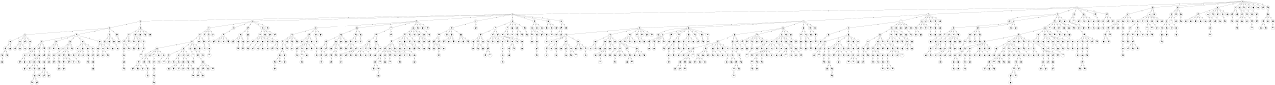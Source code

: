 graph G {
size="8.5,11;"
ratio = "expand;"
fixedsize="true;"
overlap="scale;"
node[shape=circle,width=.12,hight=.12,fontsize=12]
edge[fontsize=12]

0[label=" 0" color=black, pos="1.0412059,2.2701196!"];
1[label=" 1" color=black, pos="1.0930704,1.5130061!"];
2[label=" 2" color=black, pos="1.7532606,2.5180412!"];
3[label=" 3" color=black, pos="1.180018,2.3883439!"];
4[label=" 4" color=black, pos="2.2714296,0.8993273!"];
5[label=" 5" color=black, pos="2.3959143,0.13802854!"];
6[label=" 6" color=black, pos="1.0189289,1.736114!"];
7[label=" 7" color=black, pos="1.4088108,0.56912459!"];
8[label=" 8" color=black, pos="1.387997,1.5774774!"];
9[label=" 9" color=black, pos="0.27547265,0.036559773!"];
10[label=" 10" color=black, pos="0.19560973,1.7669764!"];
11[label=" 11" color=black, pos="1.5199276,0.37217579!"];
12[label=" 12" color=black, pos="2.6234542,0.95866219!"];
13[label=" 13" color=black, pos="2.9627182,1.6868884!"];
14[label=" 14" color=black, pos="1.2152664,0.66379088!"];
15[label=" 15" color=black, pos="0.32916427,0.074093986!"];
16[label=" 16" color=black, pos="0.072159666,0.19822868!"];
17[label=" 17" color=black, pos="0.74205492,0.3763656!"];
18[label=" 18" color=black, pos="1.7893894,0.31329239!"];
19[label=" 19" color=black, pos="1.2986623,0.10067417!"];
20[label=" 20" color=black, pos="0.95697127,2.9414851!"];
21[label=" 21" color=black, pos="1.1560271,0.90133663!"];
22[label=" 22" color=black, pos="1.0513759,0.99537082!"];
23[label=" 23" color=black, pos="0.79804297,1.0977014!"];
24[label=" 24" color=black, pos="1.7210362,0.21783496!"];
25[label=" 25" color=black, pos="2.5307185,2.4007558!"];
26[label=" 26" color=black, pos="0.73754256,1.6294249!"];
27[label=" 27" color=black, pos="1.3995163,1.9583214!"];
28[label=" 28" color=black, pos="2.7894355,2.2761771!"];
29[label=" 29" color=black, pos="2.5281799,2.3167561!"];
30[label=" 30" color=black, pos="2.7426412,2.9600959!"];
31[label=" 31" color=black, pos="2.3815917,2.4108869!"];
32[label=" 32" color=black, pos="0.35372733,1.565719!"];
33[label=" 33" color=black, pos="0.22292238,2.2045538!"];
34[label=" 34" color=black, pos="1.6805229,2.9966698!"];
35[label=" 35" color=black, pos="0.56407783,0.43652685!"];
36[label=" 36" color=black, pos="0.85479756,0.29897586!"];
37[label=" 37" color=black, pos="1.8902177,0.96253319!"];
38[label=" 38" color=black, pos="1.9278589,1.1735432!"];
39[label=" 39" color=black, pos="2.9804263,2.4120785!"];
40[label=" 40" color=black, pos="2.2131518,1.2185995!"];
41[label=" 41" color=black, pos="0.94427233,0.39653915!"];
42[label=" 42" color=black, pos="0.25713203,2.7048345!"];
43[label=" 43" color=black, pos="1.3482001,2.1747232!"];
44[label=" 44" color=black, pos="1.8540653,1.5859751!"];
45[label=" 45" color=black, pos="1.089431,2.3771419!"];
46[label=" 46" color=black, pos="0.47113731,1.3267405!"];
47[label=" 47" color=black, pos="1.1351151,0.7857173!"];
48[label=" 48" color=black, pos="0.71661658,0.78434112!"];
49[label=" 49" color=black, pos="1.4274701,2.2856842!"];
50[label=" 50" color=black, pos="0.57408919,2.505812!"];
51[label=" 51" color=black, pos="0.13188001,1.1252869!"];
52[label=" 52" color=black, pos="0.1542342,0.73022829!"];
53[label=" 53" color=black, pos="1.2597702,2.2609551!"];
54[label=" 54" color=black, pos="0.65805527,1.1824711!"];
55[label=" 55" color=black, pos="2.3265146,1.1414373!"];
56[label=" 56" color=black, pos="2.9725052,0.7040201!"];
57[label=" 57" color=black, pos="2.1066586,0.08457747!"];
58[label=" 58" color=black, pos="2.9802229,2.6030371!"];
59[label=" 59" color=black, pos="0.27092466,1.0980483!"];
60[label=" 60" color=black, pos="2.4395859,0.66882406!"];
61[label=" 61" color=black, pos="1.9356468,0.43026354!"];
62[label=" 62" color=black, pos="2.5174747,1.3868724!"];
63[label=" 63" color=black, pos="0.58092307,2.8871205!"];
64[label=" 64" color=black, pos="2.454088,1.9534036!"];
65[label=" 65" color=black, pos="0.58084487,1.2414945!"];
66[label=" 66" color=black, pos="0.62837056,0.67317074!"];
67[label=" 67" color=black, pos="2.5728555,1.3244541!"];
68[label=" 68" color=black, pos="1.5994955,1.7117975!"];
69[label=" 69" color=black, pos="0.92305729,0.12884432!"];
70[label=" 70" color=black, pos="0.75479567,2.2845213!"];
71[label=" 71" color=black, pos="2.0440263,1.889147!"];
72[label=" 72" color=black, pos="1.7627825,2.058861!"];
73[label=" 73" color=black, pos="0.88053173,1.9046951!"];
74[label=" 74" color=black, pos="2.1448871,2.4081975!"];
75[label=" 75" color=black, pos="2.3490849,1.730184!"];
76[label=" 76" color=black, pos="0.72592975,2.4837227!"];
77[label=" 77" color=black, pos="1.5840425,0.089519047!"];
78[label=" 78" color=black, pos="2.1282837,0.67455693!"];
79[label=" 79" color=black, pos="1.5456822,1.6704244!"];
80[label=" 80" color=black, pos="1.4062546,2.652092!"];
81[label=" 81" color=black, pos="2.029641,0.79568862!"];
82[label=" 82" color=black, pos="1.134653,1.8922707!"];
83[label=" 83" color=black, pos="1.9365377,0.43231831!"];
84[label=" 84" color=black, pos="1.0644362,2.3114545!"];
85[label=" 85" color=black, pos="1.528608,2.9873169!"];
86[label=" 86" color=black, pos="2.775014,1.8292018!"];
87[label=" 87" color=black, pos="1.2255778,1.6291609!"];
88[label=" 88" color=black, pos="1.2289116,0.91861872!"];
89[label=" 89" color=black, pos="2.8380401,2.4330806!"];
90[label=" 90" color=black, pos="2.9181935,2.4564311!"];
91[label=" 91" color=black, pos="1.947806,1.5171987!"];
92[label=" 92" color=black, pos="2.8047904,2.6607209!"];
93[label=" 93" color=black, pos="1.2296268,0.9902901!"];
94[label=" 94" color=black, pos="2.3099116,0.32533693!"];
95[label=" 95" color=black, pos="1.319118,0.16732178!"];
96[label=" 96" color=black, pos="1.2357508,1.8065822!"];
97[label=" 97" color=black, pos="2.8002478,1.046484!"];
98[label=" 98" color=black, pos="2.5650141,0.57317253!"];
99[label=" 99" color=black, pos="1.3916644,0.52506225!"];
100[label=" 100" color=black, pos="2.9190244,2.5298532!"];
101[label=" 101" color=black, pos="0.83382091,0.15329196!"];
102[label=" 102" color=black, pos="1.3396351,2.6792219!"];
103[label=" 103" color=black, pos="2.4331267,0.20678286!"];
104[label=" 104" color=black, pos="2.9324842,1.7426683!"];
105[label=" 105" color=black, pos="2.2530279,0.45117336!"];
106[label=" 106" color=black, pos="1.2920674,1.3308621!"];
107[label=" 107" color=black, pos="2.1147171,0.8801866!"];
108[label=" 108" color=black, pos="2.0417075,0.18239277!"];
109[label=" 109" color=black, pos="2.9301831,1.0192609!"];
110[label=" 110" color=black, pos="1.8143136,2.9285714!"];
111[label=" 111" color=black, pos="2.5450266,0.91631778!"];
112[label=" 112" color=black, pos="2.1487193,2.2102428!"];
113[label=" 113" color=black, pos="0.44813842,2.2197893!"];
114[label=" 114" color=black, pos="1.685762,0.4239376!"];
115[label=" 115" color=black, pos="1.4065758,1.8342207!"];
116[label=" 116" color=black, pos="1.714164,1.3238118!"];
117[label=" 117" color=black, pos="0.35229819,2.9141652!"];
118[label=" 118" color=black, pos="0.041555567,0.41405212!"];
119[label=" 119" color=black, pos="0.9780909,1.0640929!"];
120[label=" 120" color=black, pos="1.989356,0.52855754!"];
121[label=" 121" color=black, pos="1.9357518,1.1777002!"];
122[label=" 122" color=black, pos="2.2989983,2.421993!"];
123[label=" 123" color=black, pos="1.905762,2.1538575!"];
124[label=" 124" color=black, pos="0.2728272,2.264273!"];
125[label=" 125" color=black, pos="1.820742,2.7917372!"];
126[label=" 126" color=black, pos="2.0211749,2.4488797!"];
127[label=" 127" color=black, pos="2.5361592,2.1260761!"];
128[label=" 128" color=black, pos="2.7873083,0.96300962!"];
129[label=" 129" color=black, pos="2.4029805,0.34457398!"];
130[label=" 130" color=black, pos="1.7423476,0.40755297!"];
131[label=" 131" color=black, pos="2.0227808,2.2680357!"];
132[label=" 132" color=black, pos="1.0390798,1.9207333!"];
133[label=" 133" color=black, pos="2.710747,1.7221194!"];
134[label=" 134" color=black, pos="0.91825985,1.7311877!"];
135[label=" 135" color=black, pos="0.68397164,1.9799343!"];
136[label=" 136" color=black, pos="1.5118974,2.19434!"];
137[label=" 137" color=black, pos="1.0836537,0.6168567!"];
138[label=" 138" color=black, pos="2.305481,1.474111!"];
139[label=" 139" color=black, pos="1.5858202,1.6238697!"];
140[label=" 140" color=black, pos="1.2744554,2.4847217!"];
141[label=" 141" color=black, pos="0.25707358,0.71712425!"];
142[label=" 142" color=black, pos="1.3778402,1.6297525!"];
143[label=" 143" color=black, pos="2.3055758,2.5330917!"];
144[label=" 144" color=black, pos="2.5526306,0.73235107!"];
145[label=" 145" color=black, pos="1.2663457,0.46228568!"];
146[label=" 146" color=black, pos="2.3736174,1.9000884!"];
147[label=" 147" color=black, pos="0.67854338,1.5843375!"];
148[label=" 148" color=black, pos="2.0685612,0.93820111!"];
149[label=" 149" color=black, pos="1.2759004,0.50096817!"];
150[label=" 150" color=black, pos="2.1036373,2.7155524!"];
151[label=" 151" color=black, pos="2.7404074,2.2266863!"];
152[label=" 152" color=black, pos="2.9760758,2.9293223!"];
153[label=" 153" color=black, pos="2.3082451,2.8142481!"];
154[label=" 154" color=black, pos="1.3280047,2.6413001!"];
155[label=" 155" color=black, pos="1.2382947,2.9595468!"];
156[label=" 156" color=black, pos="0.29469696,0.63249062!"];
157[label=" 157" color=black, pos="1.5530733,2.2243379!"];
158[label=" 158" color=black, pos="2.2641794,1.0659237!"];
159[label=" 159" color=black, pos="1.1885343,0.29762483!"];
160[label=" 160" color=black, pos="0.25164735,1.4070316!"];
161[label=" 161" color=black, pos="2.6185552,2.241755!"];
162[label=" 162" color=black, pos="0.93561624,1.953108!"];
163[label=" 163" color=black, pos="2.1086928,0.48076681!"];
164[label=" 164" color=black, pos="2.8104028,0.97398712!"];
165[label=" 165" color=black, pos="2.2467162,1.0201867!"];
166[label=" 166" color=black, pos="2.1382153,2.5154825!"];
167[label=" 167" color=black, pos="2.3787205,0.49135972!"];
168[label=" 168" color=black, pos="1.0400545,0.19026029!"];
169[label=" 169" color=black, pos="0.11967096,0.6051695!"];
170[label=" 170" color=black, pos="2.3150704,1.2291981!"];
171[label=" 171" color=black, pos="2.4709323,1.827153!"];
172[label=" 172" color=black, pos="2.8232224,0.64481111!"];
173[label=" 173" color=black, pos="2.9994652,2.5808343!"];
174[label=" 174" color=black, pos="2.7511083,1.4644301!"];
175[label=" 175" color=black, pos="1.9094241,2.7601966!"];
176[label=" 176" color=black, pos="0.85418106,2.6080882!"];
177[label=" 177" color=black, pos="2.3824722,0.029139213!"];
178[label=" 178" color=black, pos="1.7715352,0.12130589!"];
179[label=" 179" color=black, pos="1.9683023,0.52380245!"];
180[label=" 180" color=black, pos="1.749599,1.8614633!"];
181[label=" 181" color=black, pos="0.8336114,1.8867446!"];
182[label=" 182" color=black, pos="0.53861428,1.7145485!"];
183[label=" 183" color=black, pos="1.3069645,0.39751692!"];
184[label=" 184" color=black, pos="1.4252021,0.13499756!"];
185[label=" 185" color=black, pos="0.21886282,2.5052169!"];
186[label=" 186" color=black, pos="2.4224741,1.2328654!"];
187[label=" 187" color=black, pos="2.5749817,1.1823011!"];
188[label=" 188" color=black, pos="1.9252814,2.073645!"];
189[label=" 189" color=black, pos="1.4860619,1.3436125!"];
190[label=" 190" color=black, pos="1.3115643,1.4727145!"];
191[label=" 191" color=black, pos="1.5329062,1.7796744!"];
192[label=" 192" color=black, pos="2.8758366,1.7657825!"];
193[label=" 193" color=black, pos="0.078808709,0.085097365!"];
194[label=" 194" color=black, pos="2.8975223,1.8920593!"];
195[label=" 195" color=black, pos="1.0746306,2.7970848!"];
196[label=" 196" color=black, pos="1.1181247,0.75880485!"];
197[label=" 197" color=black, pos="2.8311194,1.6288627!"];
198[label=" 198" color=black, pos="2.1605784,0.76121254!"];
199[label=" 199" color=black, pos="2.9718087,1.6515928!"];
200[label=" 200" color=black, pos="1.4555588,1.9423446!"];
201[label=" 201" color=black, pos="1.6883748,1.0356504!"];
202[label=" 202" color=black, pos="0.34540474,2.0584011!"];
203[label=" 203" color=black, pos="0.0020699846,2.4199474!"];
204[label=" 204" color=black, pos="1.7262157,1.7243812!"];
205[label=" 205" color=black, pos="2.2811696,1.7000188!"];
206[label=" 206" color=black, pos="2.4548212,2.1352327!"];
207[label=" 207" color=black, pos="0.0021182564,0.27427509!"];
208[label=" 208" color=black, pos="1.2042009,0.99204464!"];
209[label=" 209" color=black, pos="1.2440617,0.47847283!"];
210[label=" 210" color=black, pos="2.9554047,0.0095017902!"];
211[label=" 211" color=black, pos="1.3923599,1.0776693!"];
212[label=" 212" color=black, pos="0.60820144,2.6759107!"];
213[label=" 213" color=black, pos="2.1552945,1.3311191!"];
214[label=" 214" color=black, pos="2.8371609,2.0367456!"];
215[label=" 215" color=black, pos="0.25317727,2.2969562!"];
216[label=" 216" color=black, pos="2.5276404,1.3499539!"];
217[label=" 217" color=black, pos="2.3166959,2.3611685!"];
218[label=" 218" color=black, pos="1.3653007,0.2295752!"];
219[label=" 219" color=black, pos="1.8001195,2.8762362!"];
220[label=" 220" color=black, pos="2.1092951,2.297692!"];
221[label=" 221" color=black, pos="1.9280764,2.8747054!"];
222[label=" 222" color=black, pos="1.0951629,1.6045164!"];
223[label=" 223" color=black, pos="2.2224716,1.8057183!"];
224[label=" 224" color=black, pos="1.1904735,2.5218141!"];
225[label=" 225" color=black, pos="0.9840988,1.7792699!"];
226[label=" 226" color=black, pos="2.2536528,2.10706!"];
227[label=" 227" color=black, pos="1.3160897,2.4620932!"];
228[label=" 228" color=black, pos="1.535443,2.6899744!"];
229[label=" 229" color=black, pos="2.3885963,2.2287567!"];
230[label=" 230" color=black, pos="1.4761307,1.8320993!"];
231[label=" 231" color=black, pos="2.7347457,0.44871432!"];
232[label=" 232" color=black, pos="1.7934896,2.4323886!"];
233[label=" 233" color=black, pos="2.853511,0.1269879!"];
234[label=" 234" color=black, pos="0.22050366,2.1609361!"];
235[label=" 235" color=black, pos="1.2173441,2.9619781!"];
236[label=" 236" color=black, pos="1.3828146,0.21630655!"];
237[label=" 237" color=black, pos="1.2166322,0.25516999!"];
238[label=" 238" color=black, pos="2.2783364,2.3913651!"];
239[label=" 239" color=black, pos="0.72508677,2.9383013!"];
240[label=" 240" color=black, pos="0.81060784,0.29616486!"];
241[label=" 241" color=black, pos="0.58234847,0.77128262!"];
242[label=" 242" color=black, pos="2.6572007,1.3394455!"];
243[label=" 243" color=black, pos="0.55524811,1.6273319!"];
244[label=" 244" color=black, pos="0.95337594,0.70947351!"];
245[label=" 245" color=black, pos="0.28870167,2.8627709!"];
246[label=" 246" color=black, pos="2.0519127,1.5801201!"];
247[label=" 247" color=black, pos="1.0942155,0.29557594!"];
248[label=" 248" color=black, pos="1.8891114,1.5689421!"];
249[label=" 249" color=black, pos="2.0148936,1.274312!"];
250[label=" 250" color=black, pos="0.27244352,1.546639!"];
251[label=" 251" color=black, pos="2.915181,2.7657543!"];
252[label=" 252" color=black, pos="1.0176092,2.038565!"];
253[label=" 253" color=black, pos="1.4398713,0.87334895!"];
254[label=" 254" color=black, pos="0.155472,2.2687836!"];
255[label=" 255" color=black, pos="2.9718906,0.15451085!"];
256[label=" 256" color=black, pos="1.1561003,1.3324618!"];
257[label=" 257" color=black, pos="1.0636778,0.84308809!"];
258[label=" 258" color=black, pos="0.2205313,0.16381291!"];
259[label=" 259" color=black, pos="0.5636979,2.0042692!"];
260[label=" 260" color=black, pos="1.404795,2.8876181!"];
261[label=" 261" color=black, pos="0.94417015,2.3364504!"];
262[label=" 262" color=black, pos="1.2144361,0.34932966!"];
263[label=" 263" color=black, pos="1.1695934,2.0473286!"];
264[label=" 264" color=black, pos="0.2272935,1.4966876!"];
265[label=" 265" color=black, pos="1.9865643,2.6270926!"];
266[label=" 266" color=black, pos="1.7295027,2.3428079!"];
267[label=" 267" color=black, pos="0.72047267,2.8745078!"];
268[label=" 268" color=black, pos="1.3899112,2.969934!"];
269[label=" 269" color=black, pos="1.5230928,1.4337235!"];
270[label=" 270" color=black, pos="2.9116183,1.9238556!"];
271[label=" 271" color=black, pos="0.28689371,1.4069054!"];
272[label=" 272" color=black, pos="1.3509747,2.8051585!"];
273[label=" 273" color=black, pos="1.2433686,0.54463454!"];
274[label=" 274" color=black, pos="1.2231565,2.266072!"];
275[label=" 275" color=black, pos="0.23451944,1.0688968!"];
276[label=" 276" color=black, pos="0.90270563,0.95851209!"];
277[label=" 277" color=black, pos="2.3452152,1.1633274!"];
278[label=" 278" color=black, pos="2.1752888,0.33804509!"];
279[label=" 279" color=black, pos="2.0583673,0.97636977!"];
280[label=" 280" color=black, pos="1.6485434,0.74688089!"];
281[label=" 281" color=black, pos="1.2137793,1.8647835!"];
282[label=" 282" color=black, pos="2.1789578,1.3805649!"];
283[label=" 283" color=black, pos="2.2714352,0.037907955!"];
284[label=" 284" color=black, pos="1.4882926,0.59993935!"];
285[label=" 285" color=black, pos="2.3886557,1.0903412!"];
286[label=" 286" color=black, pos="1.8504498,0.026127082!"];
287[label=" 287" color=black, pos="2.1733367,0.31815901!"];
288[label=" 288" color=black, pos="1.7840251,1.7137923!"];
289[label=" 289" color=black, pos="0.35655532,0.43474015!"];
290[label=" 290" color=black, pos="0.70943117,0.9489904!"];
291[label=" 291" color=black, pos="2.2647668,2.1550073!"];
292[label=" 292" color=black, pos="1.9833184,0.58656717!"];
293[label=" 293" color=black, pos="2.5182134,1.9359186!"];
294[label=" 294" color=black, pos="1.1052946,2.2774803!"];
295[label=" 295" color=black, pos="0.96454254,1.1005115!"];
296[label=" 296" color=black, pos="2.6606792,2.746372!"];
297[label=" 297" color=black, pos="0.39287945,2.5527477!"];
298[label=" 298" color=black, pos="2.9964173,1.083177!"];
299[label=" 299" color=black, pos="1.4886364,1.0142435!"];
300[label=" 300" color=black, pos="1.993131,1.8439289!"];
301[label=" 301" color=black, pos="1.277719,2.8800076!"];
302[label=" 302" color=black, pos="0.74189321,1.6616449!"];
303[label=" 303" color=black, pos="2.7531272,0.4550034!"];
304[label=" 304" color=black, pos="2.5764601,1.431041!"];
305[label=" 305" color=black, pos="2.3824876,0.071650202!"];
306[label=" 306" color=black, pos="1.4855267,1.6400889!"];
307[label=" 307" color=black, pos="2.3930115,2.4461179!"];
308[label=" 308" color=black, pos="2.2551431,2.8974869!"];
309[label=" 309" color=black, pos="1.0698943,1.9158757!"];
310[label=" 310" color=black, pos="1.9349824,1.5182233!"];
311[label=" 311" color=black, pos="1.339677,1.101916!"];
312[label=" 312" color=black, pos="2.1746021,1.8854767!"];
313[label=" 313" color=black, pos="1.5167456,2.9359945!"];
314[label=" 314" color=black, pos="1.1119542,2.9764354!"];
315[label=" 315" color=black, pos="1.2304159,0.89110821!"];
316[label=" 316" color=black, pos="0.71260012,2.0184212!"];
317[label=" 317" color=black, pos="2.5660895,2.594282!"];
318[label=" 318" color=black, pos="0.51181753,2.1891815!"];
319[label=" 319" color=black, pos="1.085732,0.76763168!"];
320[label=" 320" color=black, pos="0.82405448,0.81742381!"];
321[label=" 321" color=black, pos="1.6102353,0.34307235!"];
322[label=" 322" color=black, pos="0.32950181,1.2271552!"];
323[label=" 323" color=black, pos="0.74206103,2.0454768!"];
324[label=" 324" color=black, pos="0.90685848,1.2371556!"];
325[label=" 325" color=black, pos="1.9981949,1.9740199!"];
326[label=" 326" color=black, pos="0.94394291,1.3615069!"];
327[label=" 327" color=black, pos="1.4542989,2.290009!"];
328[label=" 328" color=black, pos="1.782247,0.61915348!"];
329[label=" 329" color=black, pos="1.8608512,0.11467186!"];
330[label=" 330" color=black, pos="2.2817336,1.7502707!"];
331[label=" 331" color=black, pos="1.4600905,1.4784557!"];
332[label=" 332" color=black, pos="0.85964545,1.839897!"];
333[label=" 333" color=black, pos="1.5470489,1.3678527!"];
334[label=" 334" color=black, pos="1.9771183,0.52066676!"];
335[label=" 335" color=black, pos="0.85849827,0.70977064!"];
336[label=" 336" color=black, pos="2.9181086,1.0332277!"];
337[label=" 337" color=black, pos="2.2911499,0.96931276!"];
338[label=" 338" color=black, pos="1.4897266,2.5966781!"];
339[label=" 339" color=black, pos="2.515331,2.316766!"];
340[label=" 340" color=black, pos="2.7907452,2.2328167!"];
341[label=" 341" color=black, pos="1.9705799,2.828786!"];
342[label=" 342" color=black, pos="0.33002909,1.3791154!"];
343[label=" 343" color=black, pos="0.1601285,1.8292727!"];
344[label=" 344" color=black, pos="2.4178102,0.85719688!"];
345[label=" 345" color=black, pos="2.0103999,2.2818436!"];
346[label=" 346" color=black, pos="2.5460931,2.4499435!"];
347[label=" 347" color=black, pos="0.95365555,2.4364005!"];
348[label=" 348" color=black, pos="2.9233726,0.082194804!"];
349[label=" 349" color=black, pos="0.26988665,2.8416507!"];
350[label=" 350" color=black, pos="1.2604335,0.7884431!"];
351[label=" 351" color=black, pos="0.30965221,0.49879907!"];
352[label=" 352" color=black, pos="0.4802161,0.43642255!"];
353[label=" 353" color=black, pos="2.1825056,2.9907424!"];
354[label=" 354" color=black, pos="2.5967879,2.7900228!"];
355[label=" 355" color=black, pos="1.2073955,1.2948442!"];
356[label=" 356" color=black, pos="1.8956405,0.02472055!"];
357[label=" 357" color=black, pos="0.28801975,1.7654429!"];
358[label=" 358" color=black, pos="0.087137364,1.9690152!"];
359[label=" 359" color=black, pos="1.1716017,2.124252!"];
360[label=" 360" color=black, pos="1.8238102,0.14243379!"];
361[label=" 361" color=black, pos="1.2789407,1.7349145!"];
362[label=" 362" color=black, pos="1.5738622,1.4261721!"];
363[label=" 363" color=black, pos="0.7513606,1.9120258!"];
364[label=" 364" color=black, pos="0.098055317,2.8125282!"];
365[label=" 365" color=black, pos="1.8031175,1.9345283!"];
366[label=" 366" color=black, pos="0.13185707,1.2870445!"];
367[label=" 367" color=black, pos="1.3713577,2.9552766!"];
368[label=" 368" color=black, pos="1.971971,2.2014838!"];
369[label=" 369" color=black, pos="1.2308866,0.12664039!"];
370[label=" 370" color=black, pos="0.46133559,1.5860065!"];
371[label=" 371" color=black, pos="0.27382886,2.8596973!"];
372[label=" 372" color=black, pos="1.4347785,1.7579592!"];
373[label=" 373" color=black, pos="0.25019659,2.128151!"];
374[label=" 374" color=black, pos="1.596031,0.68551246!"];
375[label=" 375" color=black, pos="1.8264919,0.16255666!"];
376[label=" 376" color=black, pos="2.7384995,2.0493746!"];
377[label=" 377" color=black, pos="2.3004387,2.774135!"];
378[label=" 378" color=black, pos="1.7288276,0.97447047!"];
379[label=" 379" color=black, pos="0.85817365,1.3745406!"];
380[label=" 380" color=black, pos="1.5063932,2.5308482!"];
381[label=" 381" color=black, pos="2.8249874,0.13864348!"];
382[label=" 382" color=black, pos="0.074194637,1.3884071!"];
383[label=" 383" color=black, pos="2.464945,0.69914944!"];
384[label=" 384" color=black, pos="0.91500415,1.1728307!"];
385[label=" 385" color=black, pos="1.9245391,0.97721712!"];
386[label=" 386" color=black, pos="1.3071071,0.65602307!"];
387[label=" 387" color=black, pos="0.78585533,2.4582329!"];
388[label=" 388" color=black, pos="0.16306349,0.048838393!"];
389[label=" 389" color=black, pos="2.6480804,2.4090692!"];
390[label=" 390" color=black, pos="1.0116378,2.6229616!"];
391[label=" 391" color=black, pos="2.34844,1.6800274!"];
392[label=" 392" color=black, pos="1.0706351,0.47888696!"];
393[label=" 393" color=black, pos="1.7998238,2.6485408!"];
394[label=" 394" color=black, pos="0.40779168,1.2722117!"];
395[label=" 395" color=black, pos="0.33512755,2.4858956!"];
396[label=" 396" color=black, pos="0.71952583,2.4862419!"];
397[label=" 397" color=black, pos="0.72221585,2.0898812!"];
398[label=" 398" color=black, pos="2.6927873,1.2104365!"];
399[label=" 399" color=black, pos="0.034953765,0.30467143!"];
400[label=" 400" color=black, pos="0.74332206,0.10076299!"];
401[label=" 401" color=black, pos="2.2396625,0.65007682!"];
402[label=" 402" color=black, pos="1.0538677,1.8411012!"];
403[label=" 403" color=black, pos="1.6527332,1.8871863!"];
404[label=" 404" color=black, pos="2.8617307,2.7398652!"];
405[label=" 405" color=black, pos="1.2687392,2.3178002!"];
406[label=" 406" color=black, pos="2.5425892,0.0027538515!"];
407[label=" 407" color=black, pos="2.4187007,0.68313179!"];
408[label=" 408" color=black, pos="1.0909837,2.7051686!"];
409[label=" 409" color=black, pos="1.5331986,2.9781003!"];
410[label=" 410" color=black, pos="0.27753396,0.97606154!"];
411[label=" 411" color=black, pos="2.1461982,1.3025261!"];
412[label=" 412" color=black, pos="2.236676,0.59187546!"];
413[label=" 413" color=black, pos="0.87213774,2.4669418!"];
414[label=" 414" color=black, pos="2.4379124,1.9922699!"];
415[label=" 415" color=black, pos="1.7771209,1.0186358!"];
416[label=" 416" color=black, pos="0.45929647,2.1987507!"];
417[label=" 417" color=black, pos="0.079049811,1.5795614!"];
418[label=" 418" color=black, pos="1.9960525,0.28685089!"];
419[label=" 419" color=black, pos="2.4188707,1.1501796!"];
420[label=" 420" color=black, pos="2.6317683,2.1609619!"];
421[label=" 421" color=black, pos="2.6517307,1.918633!"];
422[label=" 422" color=black, pos="2.0975993,1.9462561!"];
423[label=" 423" color=black, pos="2.5863046,2.7428248!"];
424[label=" 424" color=black, pos="0.68869631,0.038096133!"];
425[label=" 425" color=black, pos="0.11842655,2.1243299!"];
426[label=" 426" color=black, pos="2.1732804,1.2567297!"];
427[label=" 427" color=black, pos="0.00055779004,1.2476978!"];
428[label=" 428" color=black, pos="2.1489643,0.13623221!"];
429[label=" 429" color=black, pos="1.0365635,2.890338!"];
430[label=" 430" color=black, pos="2.9657682,2.008883!"];
431[label=" 431" color=black, pos="0.80148611,1.5976738!"];
432[label=" 432" color=black, pos="1.6932834,2.2579285!"];
433[label=" 433" color=black, pos="2.2534274,2.926189!"];
434[label=" 434" color=black, pos="1.7934392,0.018858938!"];
435[label=" 435" color=black, pos="1.5898279,2.4263231!"];
436[label=" 436" color=black, pos="1.6752165,2.5394871!"];
437[label=" 437" color=black, pos="0.61742055,0.84594279!"];
438[label=" 438" color=black, pos="1.2664193,1.1352615!"];
439[label=" 439" color=black, pos="1.6065337,1.5580878!"];
440[label=" 440" color=black, pos="2.3687052,0.11152704!"];
441[label=" 441" color=black, pos="0.19827473,0.048840516!"];
442[label=" 442" color=black, pos="1.2206346,2.7857109!"];
443[label=" 443" color=black, pos="2.3342562,0.54925462!"];
444[label=" 444" color=black, pos="1.7745893,0.72125272!"];
445[label=" 445" color=black, pos="0.51856678,2.9751986!"];
446[label=" 446" color=black, pos="1.4220213,2.8528914!"];
447[label=" 447" color=black, pos="1.8433953,1.3283721!"];
448[label=" 448" color=black, pos="1.2269956,0.83423324!"];
449[label=" 449" color=black, pos="2.4776152,2.4169842!"];
450[label=" 450" color=black, pos="1.9507732,1.5087123!"];
451[label=" 451" color=black, pos="0.41472911,1.2945022!"];
452[label=" 452" color=black, pos="0.14670859,2.5813283!"];
453[label=" 453" color=black, pos="2.5829504,0.45026142!"];
454[label=" 454" color=black, pos="2.6669869,0.033526768!"];
455[label=" 455" color=black, pos="2.7141321,2.7224828!"];
456[label=" 456" color=black, pos="2.8017981,2.366398!"];
457[label=" 457" color=black, pos="2.4397898,1.977663!"];
458[label=" 458" color=black, pos="1.9860773,1.6755924!"];
459[label=" 459" color=black, pos="2.5443422,2.5901248!"];
460[label=" 460" color=black, pos="1.9858494,0.35632618!"];
461[label=" 461" color=black, pos="0.72797997,1.5737715!"];
462[label=" 462" color=black, pos="2.1097405,0.9053491!"];
463[label=" 463" color=black, pos="1.9691972,2.7650002!"];
464[label=" 464" color=black, pos="2.1845479,1.0504085!"];
465[label=" 465" color=black, pos="1.9147803,2.0149007!"];
466[label=" 466" color=black, pos="0.51444688,2.301664!"];
467[label=" 467" color=black, pos="0.66058762,0.74983993!"];
468[label=" 468" color=black, pos="2.0632419,2.2152369!"];
469[label=" 469" color=black, pos="1.9127537,0.18618874!"];
470[label=" 470" color=black, pos="0.3963067,0.84636674!"];
471[label=" 471" color=black, pos="2.7193697,0.13649918!"];
472[label=" 472" color=black, pos="2.7427651,0.52825527!"];
473[label=" 473" color=black, pos="0.21497926,0.55840307!"];
474[label=" 474" color=black, pos="1.233649,2.7882153!"];
475[label=" 475" color=black, pos="1.7518558,1.5406736!"];
476[label=" 476" color=black, pos="2.6442213,1.6063196!"];
477[label=" 477" color=black, pos="2.5449189,0.57946917!"];
478[label=" 478" color=black, pos="1.8840462,0.3067295!"];
479[label=" 479" color=black, pos="2.0372029,0.50733348!"];
480[label=" 480" color=black, pos="2.6301364,2.4375135!"];
481[label=" 481" color=black, pos="2.5787447,0.5745418!"];
482[label=" 482" color=black, pos="0.85598361,2.7066302!"];
483[label=" 483" color=black, pos="2.9008122,0.42293718!"];
484[label=" 484" color=black, pos="1.0032144,0.10200852!"];
485[label=" 485" color=black, pos="2.8217651,1.4893589!"];
486[label=" 486" color=black, pos="0.10731361,2.3092271!"];
487[label=" 487" color=black, pos="1.2393171,1.9244845!"];
488[label=" 488" color=black, pos="2.8521494,0.71456913!"];
489[label=" 489" color=black, pos="2.3579145,1.2432877!"];
490[label=" 490" color=black, pos="2.651868,2.8217376!"];
491[label=" 491" color=black, pos="0.1972218,1.0977137!"];
492[label=" 492" color=black, pos="0.27393153,2.7485695!"];
493[label=" 493" color=black, pos="1.8812,0.80150787!"];
494[label=" 494" color=black, pos="1.0340168,2.1330301!"];
495[label=" 495" color=black, pos="1.9272956,0.14278735!"];
496[label=" 496" color=black, pos="0.41951252,2.210339!"];
497[label=" 497" color=black, pos="0.14646741,0.99132518!"];
498[label=" 498" color=black, pos="2.4035446,2.3510156!"];
499[label=" 499" color=black, pos="0.057737532,1.8012026!"];
500[label=" 500" color=black, pos="2.6484516,1.4273657!"];
501[label=" 501" color=black, pos="0.78770048,2.5181652!"];
502[label=" 502" color=black, pos="1.3396086,2.0950512!"];
503[label=" 503" color=black, pos="1.7087098,1.0463491!"];
504[label=" 504" color=black, pos="2.095195,2.9056493!"];
505[label=" 505" color=black, pos="2.7103148,0.039997806!"];
506[label=" 506" color=black, pos="0.71003727,0.7146257!"];
507[label=" 507" color=black, pos="0.83974278,0.099443863!"];
508[label=" 508" color=black, pos="1.0656003,1.017846!"];
509[label=" 509" color=black, pos="2.7556831,0.67501811!"];
510[label=" 510" color=black, pos="1.1872063,1.3621958!"];
511[label=" 511" color=black, pos="0.007907792,2.0241384!"];
512[label=" 512" color=black, pos="0.66523307,2.3447652!"];
513[label=" 513" color=black, pos="2.8267622,2.4894072!"];
514[label=" 514" color=black, pos="2.7757764,1.3045743!"];
515[label=" 515" color=black, pos="0.71986113,2.1037136!"];
516[label=" 516" color=black, pos="2.9308277,0.6387623!"];
517[label=" 517" color=black, pos="1.6575707,0.78180243!"];
518[label=" 518" color=black, pos="1.0838497,0.74069318!"];
519[label=" 519" color=black, pos="2.5525432,1.1948603!"];
520[label=" 520" color=black, pos="0.69461924,2.5933241!"];
521[label=" 521" color=black, pos="0.92438848,0.058180891!"];
522[label=" 522" color=black, pos="0.28676415,2.3156841!"];
523[label=" 523" color=black, pos="2.7667733,0.79208675!"];
524[label=" 524" color=black, pos="1.5409573,0.38411173!"];
525[label=" 525" color=black, pos="0.74462946,2.0433052!"];
526[label=" 526" color=black, pos="0.3099124,0.9202366!"];
527[label=" 527" color=black, pos="2.5488299,2.0802319!"];
528[label=" 528" color=black, pos="0.65472233,0.76483055!"];
529[label=" 529" color=black, pos="1.7562873,1.2792757!"];
530[label=" 530" color=black, pos="1.1857666,2.0496767!"];
531[label=" 531" color=black, pos="0.014357592,2.6501408!"];
532[label=" 532" color=black, pos="0.27261249,0.75384301!"];
533[label=" 533" color=black, pos="1.2001667,2.8457211!"];
534[label=" 534" color=black, pos="0.5811465,1.3725347!"];
535[label=" 535" color=black, pos="1.8810545,0.3734255!"];
536[label=" 536" color=black, pos="2.1263226,0.11488768!"];
537[label=" 537" color=black, pos="0.96126748,0.92566124!"];
538[label=" 538" color=black, pos="0.98912326,0.099573954!"];
539[label=" 539" color=black, pos="1.8171014,1.5587958!"];
540[label=" 540" color=black, pos="0.78396734,2.1069558!"];
541[label=" 541" color=black, pos="1.109787,1.4942132!"];
542[label=" 542" color=black, pos="0.71863457,2.8209098!"];
543[label=" 543" color=black, pos="0.31951447,2.135466!"];
544[label=" 544" color=black, pos="0.33259139,1.3284469!"];
545[label=" 545" color=black, pos="0.64451707,0.44089295!"];
546[label=" 546" color=black, pos="0.22944605,0.63712117!"];
547[label=" 547" color=black, pos="1.2901817,2.1362613!"];
548[label=" 548" color=black, pos="0.50855574,0.058283087!"];
549[label=" 549" color=black, pos="1.195894,1.3092762!"];
550[label=" 550" color=black, pos="0.41924413,2.5142177!"];
551[label=" 551" color=black, pos="0.32452134,0.18459563!"];
552[label=" 552" color=black, pos="0.90003731,1.9509716!"];
553[label=" 553" color=black, pos="2.7671506,2.1781947!"];
554[label=" 554" color=black, pos="0.93233146,2.0431441!"];
555[label=" 555" color=black, pos="2.0112328,0.29666218!"];
556[label=" 556" color=black, pos="0.42262248,2.1381313!"];
557[label=" 557" color=black, pos="0.90744152,0.53304502!"];
558[label=" 558" color=black, pos="2.5775934,1.0654442!"];
559[label=" 559" color=black, pos="0.69694634,0.55922749!"];
560[label=" 560" color=black, pos="2.7630824,1.141538!"];
561[label=" 561" color=black, pos="2.9020636,1.5268297!"];
562[label=" 562" color=black, pos="2.1350486,2.0569082!"];
563[label=" 563" color=black, pos="0.74937918,2.66607!"];
564[label=" 564" color=black, pos="0.70851568,1.7905181!"];
565[label=" 565" color=black, pos="2.2516087,2.9426428!"];
566[label=" 566" color=black, pos="2.3708258,1.7313169!"];
567[label=" 567" color=black, pos="1.258127,0.66475582!"];
568[label=" 568" color=black, pos="0.80074351,0.55144236!"];
569[label=" 569" color=black, pos="1.1260266,0.53720224!"];
570[label=" 570" color=black, pos="2.6482458,0.40735667!"];
571[label=" 571" color=black, pos="2.9476809,1.5696267!"];
572[label=" 572" color=black, pos="2.877628,2.2721538!"];
573[label=" 573" color=black, pos="2.6837079,0.95843895!"];
574[label=" 574" color=black, pos="0.22288372,1.1223059!"];
575[label=" 575" color=black, pos="2.9803003,0.50222003!"];
576[label=" 576" color=black, pos="2.5933556,1.483851!"];
577[label=" 577" color=black, pos="0.13193444,1.9804574!"];
578[label=" 578" color=black, pos="2.6151637,2.1778053!"];
579[label=" 579" color=black, pos="1.4612408,2.2190412!"];
580[label=" 580" color=black, pos="2.1075768,0.4681056!"];
581[label=" 581" color=black, pos="0.70599161,1.8458185!"];
582[label=" 582" color=black, pos="2.1163004,1.409886!"];
583[label=" 583" color=black, pos="2.7551862,2.8776446!"];
584[label=" 584" color=black, pos="1.9657684,0.067923982!"];
585[label=" 585" color=black, pos="1.3825487,0.87788316!"];
586[label=" 586" color=black, pos="1.4361955,0.56055702!"];
587[label=" 587" color=black, pos="0.80312043,1.2363051!"];
588[label=" 588" color=black, pos="2.2707932,2.7019819!"];
589[label=" 589" color=black, pos="2.1309552,2.9056601!"];
590[label=" 590" color=black, pos="0.51592482,0.34385639!"];
591[label=" 591" color=black, pos="2.2276522,0.61965279!"];
592[label=" 592" color=black, pos="1.5829965,2.2911235!"];
593[label=" 593" color=black, pos="2.7359582,1.9632576!"];
594[label=" 594" color=black, pos="0.22469512,0.069589907!"];
595[label=" 595" color=black, pos="0.30341285,1.9385128!"];
596[label=" 596" color=black, pos="0.01030569,0.55099083!"];
597[label=" 597" color=black, pos="1.1882951,2.3885166!"];
598[label=" 598" color=black, pos="2.7721971,2.9753309!"];
599[label=" 599" color=black, pos="0.95387393,1.1932699!"];
600[label=" 600" color=black, pos="0.28256045,0.50241558!"];
601[label=" 601" color=black, pos="0.65340008,2.1906722!"];
602[label=" 602" color=black, pos="1.9894878,2.9059108!"];
603[label=" 603" color=black, pos="2.5661572,1.8671067!"];
604[label=" 604" color=black, pos="1.4849182,0.71772377!"];
605[label=" 605" color=black, pos="2.8747485,2.3774331!"];
606[label=" 606" color=black, pos="2.8386133,1.6467949!"];
607[label=" 607" color=black, pos="2.9477477,0.32935765!"];
608[label=" 608" color=black, pos="2.3244582,2.2488268!"];
609[label=" 609" color=black, pos="1.2974464,2.8559535!"];
610[label=" 610" color=black, pos="2.6997612,1.579835!"];
611[label=" 611" color=black, pos="0.60628774,1.8423812!"];
612[label=" 612" color=black, pos="2.8650393,2.7644192!"];
613[label=" 613" color=black, pos="1.6663453,0.38673337!"];
614[label=" 614" color=black, pos="2.4946163,0.29744591!"];
615[label=" 615" color=black, pos="0.87359303,2.6726722!"];
616[label=" 616" color=black, pos="0.45857679,1.1759095!"];
617[label=" 617" color=black, pos="2.360998,0.042957515!"];
618[label=" 618" color=black, pos="2.7937272,2.3266775!"];
619[label=" 619" color=black, pos="2.0697342,2.4912209!"];
620[label=" 620" color=black, pos="1.7291637,0.67456127!"];
621[label=" 621" color=black, pos="2.3974923,2.9004676!"];
622[label=" 622" color=black, pos="2.0948229,2.3344727!"];
623[label=" 623" color=black, pos="2.8247171,1.1664672!"];
624[label=" 624" color=black, pos="1.9286439,0.039317106!"];
625[label=" 625" color=black, pos="1.3742396,0.35040111!"];
626[label=" 626" color=black, pos="0.70506712,1.5679818!"];
627[label=" 627" color=black, pos="1.8461374,2.7095748!"];
628[label=" 628" color=black, pos="2.3148427,1.97081!"];
629[label=" 629" color=black, pos="1.4454307,0.60444364!"];
630[label=" 630" color=black, pos="2.0691911,1.5086695!"];
631[label=" 631" color=black, pos="0.94606126,1.1772021!"];
632[label=" 632" color=black, pos="0.017513355,0.16434708!"];
633[label=" 633" color=black, pos="1.2987938,2.5597198!"];
634[label=" 634" color=black, pos="1.1918268,2.7786623!"];
635[label=" 635" color=black, pos="1.1869043,2.6132652!"];
636[label=" 636" color=black, pos="2.8723732,0.21408189!"];
637[label=" 637" color=black, pos="0.45535284,0.85805757!"];
638[label=" 638" color=black, pos="0.75744186,2.4184522!"];
639[label=" 639" color=black, pos="2.0418638,1.5782083!"];
640[label=" 640" color=black, pos="1.8121735,1.4511302!"];
641[label=" 641" color=black, pos="0.25730355,2.1148283!"];
642[label=" 642" color=black, pos="1.1385516,1.4870946!"];
643[label=" 643" color=black, pos="1.3817277,2.8272028!"];
644[label=" 644" color=black, pos="2.684435,0.57190489!"];
645[label=" 645" color=black, pos="1.8598102,0.66433182!"];
646[label=" 646" color=black, pos="0.79668957,0.32075516!"];
647[label=" 647" color=black, pos="2.6784384,2.8979306!"];
648[label=" 648" color=black, pos="1.6415188,2.6015793!"];
649[label=" 649" color=black, pos="0.3599107,0.34795272!"];
650[label=" 650" color=black, pos="1.6098983,0.82391815!"];
651[label=" 651" color=black, pos="2.9354071,1.2457269!"];
652[label=" 652" color=black, pos="0.69240557,2.7596299!"];
653[label=" 653" color=black, pos="2.2475943,2.1694678!"];
654[label=" 654" color=black, pos="1.5067458,2.8828373!"];
655[label=" 655" color=black, pos="1.3891864,1.675796!"];
656[label=" 656" color=black, pos="2.1298285,0.92952751!"];
657[label=" 657" color=black, pos="0.99378295,1.9882015!"];
658[label=" 658" color=black, pos="0.11252753,1.5953072!"];
659[label=" 659" color=black, pos="0.46324059,0.66777667!"];
660[label=" 660" color=black, pos="2.658666,0.7078619!"];
661[label=" 661" color=black, pos="1.8513683,2.9505442!"];
662[label=" 662" color=black, pos="2.3675526,2.5432982!"];
663[label=" 663" color=black, pos="1.6141492,0.78744414!"];
664[label=" 664" color=black, pos="1.4964696,1.233717!"];
665[label=" 665" color=black, pos="2.9944519,2.0939337!"];
666[label=" 666" color=black, pos="0.03403815,1.154914!"];
667[label=" 667" color=black, pos="0.53027509,0.6529249!"];
668[label=" 668" color=black, pos="2.2500973,2.0952014!"];
669[label=" 669" color=black, pos="2.2381165,2.4595797!"];
670[label=" 670" color=black, pos="1.8791269,1.362408!"];
671[label=" 671" color=black, pos="0.22197213,2.2372539!"];
672[label=" 672" color=black, pos="0.86682383,0.20869427!"];
673[label=" 673" color=black, pos="2.6928893,0.96825511!"];
674[label=" 674" color=black, pos="1.991869,1.2242062!"];
675[label=" 675" color=black, pos="1.9458598,2.7110851!"];
676[label=" 676" color=black, pos="0.2379179,0.29742265!"];
677[label=" 677" color=black, pos="0.85203199,1.0817034!"];
678[label=" 678" color=black, pos="2.7598802,0.22443506!"];
679[label=" 679" color=black, pos="0.59396364,1.700294!"];
680[label=" 680" color=black, pos="0.93265979,2.3220632!"];
681[label=" 681" color=black, pos="0.21161632,1.3524766!"];
682[label=" 682" color=black, pos="0.41348741,1.7256293!"];
683[label=" 683" color=black, pos="2.4538139,0.55530429!"];
684[label=" 684" color=black, pos="0.24300093,0.16776614!"];
685[label=" 685" color=black, pos="1.6097292,1.8261918!"];
686[label=" 686" color=black, pos="0.69358103,0.35146173!"];
687[label=" 687" color=black, pos="1.5123158,0.74833214!"];
688[label=" 688" color=black, pos="2.9607441,0.07052473!"];
689[label=" 689" color=black, pos="0.3607136,1.3758457!"];
690[label=" 690" color=black, pos="1.9996841,0.13354823!"];
691[label=" 691" color=black, pos="2.5381894,0.14522975!"];
692[label=" 692" color=black, pos="0.54157946,2.8762233!"];
693[label=" 693" color=black, pos="0.56246546,0.52091812!"];
694[label=" 694" color=black, pos="0.753042,2.5435912!"];
695[label=" 695" color=black, pos="0.92413561,1.7103335!"];
696[label=" 696" color=black, pos="2.3623186,2.0572401!"];
697[label=" 697" color=black, pos="0.2038595,2.4972332!"];
698[label=" 698" color=black, pos="2.5345607,0.65704156!"];
699[label=" 699" color=black, pos="2.319634,2.8539405!"];
700[label=" 700" color=black, pos="2.1152672,2.0125221!"];
701[label=" 701" color=black, pos="0.43257883,1.9337792!"];
702[label=" 702" color=black, pos="2.4058201,1.4509787!"];
703[label=" 703" color=black, pos="1.7692936,0.2148354!"];
704[label=" 704" color=black, pos="2.9421703,0.85464449!"];
705[label=" 705" color=black, pos="1.7051612,1.3495734!"];
706[label=" 706" color=black, pos="0.9826592,1.312472!"];
707[label=" 707" color=black, pos="0.80888628,0.16350665!"];
708[label=" 708" color=black, pos="2.8965762,0.60188616!"];
709[label=" 709" color=black, pos="1.7094691,2.5147758!"];
710[label=" 710" color=black, pos="2.0130356,1.4452449!"];
711[label=" 711" color=black, pos="0.12706664,1.9139415!"];
712[label=" 712" color=black, pos="1.9321558,2.2152668!"];
713[label=" 713" color=black, pos="0.12046377,2.8770388!"];
714[label=" 714" color=black, pos="0.57145519,1.4054162!"];
715[label=" 715" color=black, pos="0.35592322,0.30449496!"];
716[label=" 716" color=black, pos="0.74495161,2.5816544!"];
717[label=" 717" color=black, pos="2.4420464,1.5697098!"];
718[label=" 718" color=black, pos="2.0621847,2.2374114!"];
719[label=" 719" color=black, pos="2.6750351,2.2584883!"];
720[label=" 720" color=black, pos="1.9199389,1.2445078!"];
721[label=" 721" color=black, pos="1.0385953,0.14352569!"];
722[label=" 722" color=black, pos="2.3110574,1.990392!"];
723[label=" 723" color=black, pos="2.1178647,2.91948!"];
724[label=" 724" color=black, pos="2.2012681,0.31723695!"];
725[label=" 725" color=black, pos="1.5975646,1.0983966!"];
726[label=" 726" color=black, pos="2.9019015,1.8490006!"];
727[label=" 727" color=black, pos="1.4871608,2.1841274!"];
728[label=" 728" color=black, pos="1.581244,2.4475025!"];
729[label=" 729" color=black, pos="1.5501818,0.22988987!"];
730[label=" 730" color=black, pos="0.13997005,1.5282198!"];
731[label=" 731" color=black, pos="1.5151688,0.12065099!"];
732[label=" 732" color=black, pos="1.9488341,2.3597513!"];
733[label=" 733" color=black, pos="0.32483473,1.2061479!"];
734[label=" 734" color=black, pos="0.79395582,1.8036729!"];
735[label=" 735" color=black, pos="1.1626375,1.6882165!"];
736[label=" 736" color=black, pos="2.4164355,2.3637209!"];
737[label=" 737" color=black, pos="2.7267471,2.8278565!"];
738[label=" 738" color=black, pos="0.81389259,0.12455191!"];
739[label=" 739" color=black, pos="0.80377602,2.0454982!"];
740[label=" 740" color=black, pos="0.68309084,2.2990088!"];
741[label=" 741" color=black, pos="1.8633975,1.2346618!"];
742[label=" 742" color=black, pos="1.5603053,1.9384699!"];
743[label=" 743" color=black, pos="1.026135,0.46682425!"];
744[label=" 744" color=black, pos="2.7624053,2.4091879!"];
745[label=" 745" color=black, pos="1.4241559,2.3558697!"];
746[label=" 746" color=black, pos="0.59312067,0.56710984!"];
747[label=" 747" color=black, pos="2.7256245,2.1495068!"];
748[label=" 748" color=black, pos="2.0178576,1.4166409!"];
749[label=" 749" color=black, pos="2.9536723,1.5386084!"];
750[label=" 750" color=black, pos="2.6896375,0.2369203!"];
751[label=" 751" color=black, pos="0.10376469,2.1583431!"];
752[label=" 752" color=black, pos="1.5342897,2.3553225!"];
753[label=" 753" color=black, pos="1.8045753,1.196494!"];
754[label=" 754" color=black, pos="0.19161379,0.79459271!"];
755[label=" 755" color=black, pos="1.3762119,0.3259536!"];
756[label=" 756" color=black, pos="2.3926151,0.27532464!"];
757[label=" 757" color=black, pos="1.3938972,0.86026496!"];
758[label=" 758" color=black, pos="2.2910113,2.7993072!"];
759[label=" 759" color=black, pos="1.8009298,1.260946!"];
760[label=" 760" color=black, pos="1.5251812,0.29366503!"];
761[label=" 761" color=black, pos="2.3274608,0.72745255!"];
762[label=" 762" color=black, pos="0.25376287,0.43631282!"];
763[label=" 763" color=black, pos="1.4661448,0.024044331!"];
764[label=" 764" color=black, pos="1.5048609,0.20504726!"];
765[label=" 765" color=black, pos="1.113302,1.9822929!"];
766[label=" 766" color=black, pos="1.1624975,1.7990893!"];
767[label=" 767" color=black, pos="1.7392503,1.2986468!"];
768[label=" 768" color=black, pos="2.6763039,1.594188!"];
769[label=" 769" color=black, pos="0.08247083,2.5228392!"];
770[label=" 770" color=black, pos="2.8436858,0.96620848!"];
771[label=" 771" color=black, pos="1.7214184,1.1685905!"];
772[label=" 772" color=black, pos="1.2896218,1.1250375!"];
773[label=" 773" color=black, pos="1.43895,0.80723702!"];
774[label=" 774" color=black, pos="1.8889304,1.5648747!"];
775[label=" 775" color=black, pos="0.66636162,1.8926122!"];
776[label=" 776" color=black, pos="2.4558333,0.34643013!"];
777[label=" 777" color=black, pos="1.8084409,1.8745379!"];
778[label=" 778" color=black, pos="0.82842133,1.9619573!"];
779[label=" 779" color=black, pos="2.8309991,0.77611911!"];
780[label=" 780" color=black, pos="0.50418558,2.5235447!"];
781[label=" 781" color=black, pos="2.008487,2.544583!"];
782[label=" 782" color=black, pos="1.937108,1.5255982!"];
783[label=" 783" color=black, pos="0.97297928,0.94613509!"];
784[label=" 784" color=black, pos="0.90501075,0.96711676!"];
785[label=" 785" color=black, pos="0.16183454,0.36557832!"];
786[label=" 786" color=black, pos="0.68240095,1.5400956!"];
787[label=" 787" color=black, pos="1.4580835,2.634021!"];
788[label=" 788" color=black, pos="1.2173714,1.9054046!"];
789[label=" 789" color=black, pos="1.4883474,2.1232759!"];
790[label=" 790" color=black, pos="1.5594454,2.0289249!"];
791[label=" 791" color=black, pos="1.0670846,1.9612373!"];
792[label=" 792" color=black, pos="0.26762527,1.6855469!"];
793[label=" 793" color=black, pos="1.7700086,1.4197157!"];
794[label=" 794" color=black, pos="2.3786609,0.96580968!"];
795[label=" 795" color=black, pos="0.27602605,0.79901342!"];
796[label=" 796" color=black, pos="0.75739637,0.71925582!"];
797[label=" 797" color=black, pos="1.1544057,0.67119908!"];
798[label=" 798" color=black, pos="0.49140577,2.2462757!"];
799[label=" 799" color=black, pos="1.6751841,1.5305856!"];
800[label=" 800" color=black, pos="2.135867,1.3722691!"];
801[label=" 801" color=black, pos="0.26725778,1.3582852!"];
802[label=" 802" color=black, pos="2.7517961,0.48266302!"];
803[label=" 803" color=black, pos="0.92392559,1.5212196!"];
804[label=" 804" color=black, pos="0.98609448,2.9270657!"];
805[label=" 805" color=black, pos="1.0830071,2.8543512!"];
806[label=" 806" color=black, pos="0.29838878,2.1329032!"];
807[label=" 807" color=black, pos="1.3081398,1.9163822!"];
808[label=" 808" color=black, pos="0.87962138,2.3498824!"];
809[label=" 809" color=black, pos="1.0806362,2.7927978!"];
810[label=" 810" color=black, pos="1.0322625,0.86025447!"];
811[label=" 811" color=black, pos="0.55713728,0.63751005!"];
812[label=" 812" color=black, pos="2.6219495,0.6837319!"];
813[label=" 813" color=black, pos="2.1628405,2.2793695!"];
814[label=" 814" color=black, pos="0.63870993,1.4348021!"];
815[label=" 815" color=black, pos="2.0757615,0.39085654!"];
816[label=" 816" color=black, pos="1.6398356,1.1022621!"];
817[label=" 817" color=black, pos="0.44890656,2.5529041!"];
818[label=" 818" color=black, pos="1.1705207,1.4373572!"];
819[label=" 819" color=black, pos="1.7946326,1.2708898!"];
820[label=" 820" color=black, pos="2.639443,0.12153873!"];
821[label=" 821" color=black, pos="0.49270473,0.26351273!"];
822[label=" 822" color=black, pos="2.8131809,0.078264407!"];
823[label=" 823" color=black, pos="0.049499152,0.84432539!"];
824[label=" 824" color=black, pos="1.2098599,0.40980657!"];
825[label=" 825" color=black, pos="1.8416473,0.13993553!"];
826[label=" 826" color=black, pos="0.37586919,0.73982609!"];
827[label=" 827" color=black, pos="2.6521599,1.5870839!"];
828[label=" 828" color=black, pos="1.9653375,1.0938864!"];
829[label=" 829" color=black, pos="2.1095309,0.58945693!"];
830[label=" 830" color=black, pos="2.0557139,2.8116543!"];
831[label=" 831" color=black, pos="1.1368423,0.79454787!"];
832[label=" 832" color=black, pos="0.60256712,2.0054686!"];
833[label=" 833" color=black, pos="1.1670651,2.4563825!"];
834[label=" 834" color=black, pos="2.7226968,1.7134361!"];
835[label=" 835" color=black, pos="2.2069245,0.66645969!"];
836[label=" 836" color=black, pos="1.0091426,1.6303043!"];
837[label=" 837" color=black, pos="1.1177451,1.0413853!"];
838[label=" 838" color=black, pos="1.8874825,2.2786722!"];
839[label=" 839" color=black, pos="1.5090193,0.37102698!"];
840[label=" 840" color=black, pos="0.27757447,0.55580083!"];
841[label=" 841" color=black, pos="2.5218997,0.98757385!"];
842[label=" 842" color=black, pos="0.208392,2.6194534!"];
843[label=" 843" color=black, pos="2.0015299,2.5875785!"];
844[label=" 844" color=black, pos="2.0462591,0.1293461!"];
845[label=" 845" color=black, pos="0.43764399,2.3374633!"];
846[label=" 846" color=black, pos="2.023771,0.34945134!"];
847[label=" 847" color=black, pos="0.6893555,1.6443766!"];
848[label=" 848" color=black, pos="0.096973918,2.4115695!"];
849[label=" 849" color=black, pos="2.2123608,1.8634702!"];
850[label=" 850" color=black, pos="2.1001533,2.8360693!"];
851[label=" 851" color=black, pos="1.7688367,1.1123558!"];
852[label=" 852" color=black, pos="2.6415306,2.9791!"];
853[label=" 853" color=black, pos="1.4124333,1.4043011!"];
854[label=" 854" color=black, pos="2.9326988,1.9689946!"];
855[label=" 855" color=black, pos="0.47423078,1.5889843!"];
856[label=" 856" color=black, pos="0.81354869,2.1900784!"];
857[label=" 857" color=black, pos="1.3996972,0.44666235!"];
858[label=" 858" color=black, pos="2.5364722,1.6015338!"];
859[label=" 859" color=black, pos="1.7063795,2.1204047!"];
860[label=" 860" color=black, pos="2.9555915,0.42708467!"];
861[label=" 861" color=black, pos="2.4160681,1.8042292!"];
862[label=" 862" color=black, pos="1.5851382,0.97082125!"];
863[label=" 863" color=black, pos="0.38659503,2.6305737!"];
864[label=" 864" color=black, pos="2.5603594,0.22605324!"];
865[label=" 865" color=black, pos="1.8742007,0.45990714!"];
866[label=" 866" color=black, pos="2.9554473,0.71598179!"];
867[label=" 867" color=black, pos="1.7753305,1.0097368!"];
868[label=" 868" color=black, pos="2.9358912,2.0989469!"];
869[label=" 869" color=black, pos="0.2682073,2.7007262!"];
870[label=" 870" color=black, pos="1.6763999,1.9127146!"];
871[label=" 871" color=black, pos="2.231353,0.26313867!"];
872[label=" 872" color=black, pos="1.3639403,1.751769!"];
873[label=" 873" color=black, pos="0.16190751,2.6488139!"];
874[label=" 874" color=black, pos="0.27311709,0.77918151!"];
875[label=" 875" color=black, pos="0.20118215,1.7793697!"];
876[label=" 876" color=black, pos="0.22573986,2.4890327!"];
877[label=" 877" color=black, pos="1.7814927,0.3472927!"];
878[label=" 878" color=black, pos="0.86130643,0.52088756!"];
879[label=" 879" color=black, pos="1.8032955,2.8843719!"];
880[label=" 880" color=black, pos="2.2732182,0.40537688!"];
881[label=" 881" color=black, pos="0.84781709,0.55248042!"];
882[label=" 882" color=black, pos="0.41898644,0.16938179!"];
883[label=" 883" color=black, pos="2.1205803,1.757242!"];
884[label=" 884" color=black, pos="2.827068,0.84026731!"];
885[label=" 885" color=black, pos="1.4360336,1.0664533!"];
886[label=" 886" color=black, pos="2.4475673,1.3899995!"];
887[label=" 887" color=black, pos="2.3713671,1.4180987!"];
888[label=" 888" color=black, pos="2.9105123,2.0797109!"];
889[label=" 889" color=black, pos="0.87766633,1.8792636!"];
890[label=" 890" color=black, pos="0.96385328,0.91682136!"];
891[label=" 891" color=black, pos="1.9973968,1.4307537!"];
892[label=" 892" color=black, pos="0.920338,0.43302554!"];
893[label=" 893" color=black, pos="1.458581,0.65371163!"];
894[label=" 894" color=black, pos="1.0868197,0.15701114!"];
895[label=" 895" color=black, pos="1.3180825,0.1027721!"];
896[label=" 896" color=black, pos="2.3985854,1.9869242!"];
897[label=" 897" color=black, pos="2.8146744,1.5729045!"];
898[label=" 898" color=black, pos="0.91483319,0.86296121!"];
899[label=" 899" color=black, pos="0.1637892,1.7366948!"];
900[label=" 900" color=black, pos="2.564736,1.4404988!"];
901[label=" 901" color=black, pos="1.6691992,2.9294653!"];
902[label=" 902" color=black, pos="2.1379216,2.2142058!"];
903[label=" 903" color=black, pos="2.6615863,2.6845989!"];
904[label=" 904" color=black, pos="2.4994609,2.3364234!"];
905[label=" 905" color=black, pos="1.537711,0.092662921!"];
906[label=" 906" color=black, pos="2.3990538,1.3647742!"];
907[label=" 907" color=black, pos="1.2493391,2.6469702!"];
908[label=" 908" color=black, pos="2.2711894,1.837392!"];
909[label=" 909" color=black, pos="2.1816794,2.6964076!"];
910[label=" 910" color=black, pos="1.8533338,0.77560503!"];
911[label=" 911" color=black, pos="2.2275913,0.57509175!"];
912[label=" 912" color=black, pos="1.1317271,2.0411875!"];
913[label=" 913" color=black, pos="2.8208431,0.12198236!"];
914[label=" 914" color=black, pos="1.0894745,1.7827398!"];
915[label=" 915" color=black, pos="2.5882256,0.15288859!"];
916[label=" 916" color=black, pos="1.5171789,2.7998037!"];
917[label=" 917" color=black, pos="1.7571379,1.0184592!"];
918[label=" 918" color=black, pos="2.4068246,1.1253918!"];
919[label=" 919" color=black, pos="0.25426821,2.3614681!"];
920[label=" 920" color=black, pos="1.6119987,0.055433524!"];
921[label=" 921" color=black, pos="0.53650602,0.65273854!"];
922[label=" 922" color=black, pos="2.6641725,2.9647941!"];
923[label=" 923" color=black, pos="0.86518827,2.1118131!"];
924[label=" 924" color=black, pos="2.1079633,1.0812254!"];
925[label=" 925" color=black, pos="2.407828,1.4755729!"];
926[label=" 926" color=black, pos="0.89374892,2.4490686!"];
927[label=" 927" color=black, pos="1.3014482,0.5340125!"];
928[label=" 928" color=black, pos="1.2131923,0.34628862!"];
929[label=" 929" color=black, pos="1.7668619,2.3756789!"];
930[label=" 930" color=black, pos="1.4345055,2.6834324!"];
931[label=" 931" color=black, pos="2.4581557,1.6820609!"];
932[label=" 932" color=black, pos="0.7068623,2.4312203!"];
933[label=" 933" color=black, pos="1.8629711,2.929343!"];
934[label=" 934" color=black, pos="2.5077579,1.9047371!"];
935[label=" 935" color=black, pos="1.1889483,1.7226531!"];
936[label=" 936" color=black, pos="2.0281956,2.151839!"];
937[label=" 937" color=black, pos="2.0679688,0.2260919!"];
938[label=" 938" color=black, pos="1.8679909,0.80216809!"];
939[label=" 939" color=black, pos="1.7047699,1.8922657!"];
940[label=" 940" color=black, pos="0.24751541,1.5263225!"];
941[label=" 941" color=black, pos="2.2302792,2.8672064!"];
942[label=" 942" color=black, pos="0.83407707,1.5472433!"];
943[label=" 943" color=black, pos="1.2106931,2.425166!"];
944[label=" 944" color=black, pos="2.3388381,2.0339463!"];
945[label=" 945" color=black, pos="2.1045229,0.90928123!"];
946[label=" 946" color=black, pos="0.16956255,2.2986605!"];
947[label=" 947" color=black, pos="1.1956783,2.2859646!"];
948[label=" 948" color=black, pos="2.5144122,1.5536802!"];
949[label=" 949" color=black, pos="2.2679526,2.4827286!"];
950[label=" 950" color=black, pos="0.19283019,2.1250551!"];
951[label=" 951" color=black, pos="2.2998684,2.6424121!"];
952[label=" 952" color=black, pos="1.1272261,2.0455133!"];
953[label=" 953" color=black, pos="2.9363966,0.20426287!"];
954[label=" 954" color=black, pos="2.6662439,2.9802916!"];
955[label=" 955" color=black, pos="0.69384962,0.30511595!"];
956[label=" 956" color=black, pos="0.078543317,0.95295334!"];
957[label=" 957" color=black, pos="1.2796828,0.44852558!"];
958[label=" 958" color=black, pos="2.4656539,1.8760363!"];
959[label=" 959" color=black, pos="2.1238017,2.4042287!"];
960[label=" 960" color=black, pos="1.1948069,0.48277684!"];
961[label=" 961" color=black, pos="2.4045366,2.2371627!"];
962[label=" 962" color=black, pos="2.1899631,0.93270263!"];
963[label=" 963" color=black, pos="2.4837105,2.0920746!"];
964[label=" 964" color=black, pos="1.0966148,1.9087497!"];
965[label=" 965" color=black, pos="2.4807099,2.8488106!"];
966[label=" 966" color=black, pos="2.9308559,2.7118861!"];
967[label=" 967" color=black, pos="0.24329537,1.3056855!"];
968[label=" 968" color=black, pos="0.56585689,2.5693057!"];
969[label=" 969" color=black, pos="2.475502,0.041173885!"];
970[label=" 970" color=black, pos="1.0239227,1.5492778!"];
971[label=" 971" color=black, pos="0.2116951,2.0698869!"];
972[label=" 972" color=black, pos="1.6863803,2.6846074!"];
973[label=" 973" color=black, pos="1.335912,1.113454!"];
974[label=" 974" color=black, pos="0.25826491,1.3214255!"];
975[label=" 975" color=black, pos="2.941455,0.93966252!"];
976[label=" 976" color=black, pos="1.4155733,1.4777054!"];
977[label=" 977" color=black, pos="0.31543665,1.5565404!"];
978[label=" 978" color=black, pos="2.4927558,1.8469925!"];
979[label=" 979" color=black, pos="2.7471706,2.0127607!"];
980[label=" 980" color=black, pos="2.8955161,1.600641!"];
981[label=" 981" color=black, pos="1.2307861,0.49819592!"];
982[label=" 982" color=black, pos="0.53943521,1.9906113!"];
983[label=" 983" color=black, pos="1.4467324,1.9882021!"];
984[label=" 984" color=black, pos="1.4392421,2.753381!"];
985[label=" 985" color=black, pos="1.9847867,2.0940381!"];
986[label=" 986" color=black, pos="2.4157396,1.1819933!"];
987[label=" 987" color=black, pos="2.85791,1.5964611!"];
988[label=" 988" color=black, pos="0.89212215,1.9848541!"];
989[label=" 989" color=black, pos="1.9111972,1.6119593!"];
990[label=" 990" color=black, pos="0.30267144,0.93152261!"];
991[label=" 991" color=black, pos="0.53284447,0.61170962!"];
992[label=" 992" color=black, pos="0.38563219,1.7267653!"];
993[label=" 993" color=black, pos="2.6750121,1.8479613!"];
994[label=" 994" color=black, pos="2.7618339,2.253662!"];
995[label=" 995" color=black, pos="0.22470868,2.3731699!"];
996[label=" 996" color=black, pos="0.047225195,2.2397391!"];
997[label=" 997" color=black, pos="2.841074,1.4090548!"];
998[label=" 998" color=black, pos="2.454269,0.8931493!"];
999[label=" 999" color=black, pos="1.2603021,2.9592001!"];
0--1[label="1"]
0--35[label="1"]
0--50[label="1"]
0--68[label="1"]
0--77[label="1"]
0--88[label="1"]
0--90[label="1"]
0--104[label="1"]
0--253[label="1"]
0--278[label="1"]
0--319[label="1"]
0--493[label="1"]
1--2[label="1"]
1--4[label="1"]
1--14[label="1"]
1--15[label="1"]
1--65[label="1"]
1--154[label="1"]
1--204[label="1"]
2--3[label="1"]
2--8[label="1"]
2--9[label="1"]
2--17[label="1"]
2--22[label="1"]
2--89[label="1"]
2--136[label="1"]
2--161[label="1"]
3--5[label="1"]
3--60[label="1"]
4--7[label="1"]
4--10[label="1"]
4--16[label="1"]
4--67[label="1"]
4--205[label="1"]
4--457[label="1"]
4--852[label="1"]
5--6[label="1"]
5--29[label="1"]
5--46[label="1"]
5--392[label="1"]
6--106[label="1"]
6--167[label="1"]
6--679[label="1"]
6--760[label="1"]
7--20[label="1"]
7--23[label="1"]
7--26[label="1"]
7--85[label="1"]
7--157[label="1"]
7--218[label="1"]
8--11[label="1"]
8--48[label="1"]
8--59[label="1"]
8--113[label="1"]
8--408[label="1"]
9--13[label="1"]
9--58[label="1"]
9--74[label="1"]
9--83[label="1"]
9--208[label="1"]
9--652[label="1"]
9--879[label="1"]
10--21[label="1"]
10--43[label="1"]
10--215[label="1"]
10--361[label="1"]
10--689[label="1"]
10--875[label="1"]
11--12[label="1"]
11--24[label="1"]
11--45[label="1"]
11--81[label="1"]
12--27[label="1"]
12--280[label="1"]
12--592[label="1"]
13--18[label="1"]
13--39[label="1"]
13--182[label="1"]
13--560[label="1"]
14--25[label="1"]
14--30[label="1"]
14--49[label="1"]
14--254[label="1"]
14--662[label="1"]
15--84[label="1"]
15--411[label="1"]
16--105[label="1"]
16--210[label="1"]
16--540[label="1"]
16--549[label="1"]
17--120[label="1"]
17--860[label="1"]
18--19[label="1"]
18--165[label="1"]
18--195[label="1"]
18--935[label="1"]
19--155[label="1"]
19--440[label="1"]
20--75[label="1"]
20--78[label="1"]
20--108[label="1"]
20--214[label="1"]
20--291[label="1"]
20--332[label="1"]
20--420[label="1"]
21--38[label="1"]
21--53[label="1"]
22--40[label="1"]
22--41[label="1"]
22--366[label="1"]
22--673[label="1"]
22--898[label="1"]
23--63[label="1"]
23--76[label="1"]
23--309[label="1"]
23--412[label="1"]
23--435[label="1"]
23--476[label="1"]
23--508[label="1"]
23--700[label="1"]
26--33[label="1"]
26--42[label="1"]
26--61[label="1"]
26--203[label="1"]
26--688[label="1"]
27--28[label="1"]
27--37[label="1"]
27--73[label="1"]
27--333[label="1"]
27--452[label="1"]
28--70[label="1"]
28--82[label="1"]
28--97[label="1"]
28--556[label="1"]
28--703[label="1"]
29--31[label="1"]
29--32[label="1"]
29--36[label="1"]
29--160[label="1"]
29--261[label="1"]
30--34[label="1"]
30--234[label="1"]
30--273[label="1"]
30--881[label="1"]
31--66[label="1"]
31--244[label="1"]
31--499[label="1"]
32--44[label="1"]
32--109[label="1"]
32--586[label="1"]
33--54[label="1"]
33--55[label="1"]
33--297[label="1"]
34--47[label="1"]
34--80[label="1"]
34--110[label="1"]
34--952[label="1"]
35--87[label="1"]
35--212[label="1"]
35--376[label="1"]
36--71[label="1"]
36--79[label="1"]
36--405[label="1"]
37--92[label="1"]
37--102[label="1"]
37--124[label="1"]
37--670[label="1"]
38--763[label="1"]
39--150[label="1"]
39--175[label="1"]
39--251[label="1"]
40--159[label="1"]
40--274[label="1"]
40--884[label="1"]
41--200[label="1"]
41--804[label="1"]
42--149[label="1"]
42--391[label="1"]
42--473[label="1"]
42--567[label="1"]
42--569[label="1"]
42--757[label="1"]
43--56[label="1"]
43--127[label="1"]
43--193[label="1"]
43--232[label="1"]
44--151[label="1"]
45--114[label="1"]
46--52[label="1"]
46--138[label="1"]
46--382[label="1"]
47--936[label="1"]
48--91[label="1"]
49--86[label="1"]
49--101[label="1"]
49--257[label="1"]
49--511[label="1"]
49--523[label="1"]
50--51[label="1"]
50--242[label="1"]
50--538[label="1"]
51--57[label="1"]
51--170[label="1"]
51--815[label="1"]
52--518[label="1"]
53--62[label="1"]
53--112[label="1"]
53--290[label="1"]
53--651[label="1"]
53--811[label="1"]
54--69[label="1"]
54--296[label="1"]
54--325[label="1"]
54--437[label="1"]
54--599[label="1"]
54--911[label="1"]
55--141[label="1"]
55--305[label="1"]
56--171[label="1"]
56--183[label="1"]
56--191[label="1"]
57--115[label="1"]
57--206[label="1"]
57--674[label="1"]
58--168[label="1"]
58--196[label="1"]
58--236[label="1"]
59--276[label="1"]
59--633[label="1"]
60--72[label="1"]
60--231[label="1"]
60--326[label="1"]
60--426[label="1"]
60--505[label="1"]
61--100[label="1"]
61--133[label="1"]
61--184[label="1"]
61--315[label="1"]
61--388[label="1"]
62--64[label="1"]
62--93[label="1"]
64--687[label="1"]
64--909[label="1"]
65--364[label="1"]
65--773[label="1"]
65--813[label="1"]
65--882[label="1"]
66--178[label="1"]
66--307[label="1"]
66--498[label="1"]
68--119[label="1"]
68--128[label="1"]
68--475[label="1"]
68--624[label="1"]
68--723[label="1"]
68--838[label="1"]
69--189[label="1"]
69--220[label="1"]
69--477[label="1"]
70--192[label="1"]
70--245[label="1"]
70--743[label="1"]
71--310[label="1"]
72--144[label="1"]
72--444[label="1"]
73--711[label="1"]
74--179[label="1"]
74--219[label="1"]
75--107[label="1"]
75--152[label="1"]
75--224[label="1"]
75--321[label="1"]
76--239[label="1"]
76--443[label="1"]
76--501[label="1"]
76--921[label="1"]
77--354[label="1"]
77--655[label="1"]
78--268[label="1"]
78--322[label="1"]
78--352[label="1"]
78--613[label="1"]
79--103[label="1"]
79--294[label="1"]
79--595[label="1"]
80--123[label="1"]
83--94[label="1"]
83--146[label="1"]
83--173[label="1"]
83--301[label="1"]
83--578[label="1"]
84--181[label="1"]
84--357[label="1"]
85--121[label="1"]
85--176[label="1"]
86--95[label="1"]
86--118[label="1"]
86--131[label="1"]
86--142[label="1"]
86--997[label="1"]
87--116[label="1"]
87--238[label="1"]
87--271[label="1"]
87--520[label="1"]
88--164[label="1"]
88--422[label="1"]
89--126[label="1"]
89--162[label="1"]
89--818[label="1"]
90--313[label="1"]
91--389[label="1"]
91--542[label="1"]
91--927[label="1"]
91--995[label="1"]
92--714[label="1"]
92--787[label="1"]
93--519[label="1"]
94--99[label="1"]
94--117[label="1"]
94--335[label="1"]
94--484[label="1"]
95--96[label="1"]
95--111[label="1"]
95--132[label="1"]
95--350[label="1"]
95--492[label="1"]
95--614[label="1"]
96--98[label="1"]
96--130[label="1"]
96--135[label="1"]
96--269[label="1"]
96--579[label="1"]
97--270[label="1"]
98--282[label="1"]
98--521[label="1"]
99--139[label="1"]
99--377[label="1"]
99--432[label="1"]
100--237[label="1"]
100--716[label="1"]
100--991[label="1"]
102--148[label="1"]
102--546[label="1"]
103--445[label="1"]
104--834[label="1"]
105--312[label="1"]
105--565[label="1"]
106--143[label="1"]
106--663[label="1"]
107--694[label="1"]
108--125[label="1"]
108--400[label="1"]
108--421[label="1"]
108--615[label="1"]
110--122[label="1"]
110--255[label="1"]
110--386[label="1"]
110--535[label="1"]
111--156[label="1"]
111--174[label="1"]
111--197[label="1"]
111--211[label="1"]
111--550[label="1"]
112--137[label="1"]
112--249[label="1"]
112--277[label="1"]
112--643[label="1"]
113--177[label="1"]
113--223[label="1"]
113--380[label="1"]
113--789[label="1"]
114--287[label="1"]
115--368[label="1"]
116--129[label="1"]
116--510[label="1"]
116--525[label="1"]
117--153[label="1"]
117--781[label="1"]
117--985[label="1"]
118--140[label="1"]
118--531[label="1"]
119--300[label="1"]
119--330[label="1"]
119--339[label="1"]
119--533[label="1"]
119--768[label="1"]
120--190[label="1"]
120--462[label="1"]
120--463[label="1"]
120--553[label="1"]
121--638[label="1"]
122--317[label="1"]
123--482[label="1"]
123--574[label="1"]
123--825[label="1"]
124--303[label="1"]
124--438[label="1"]
125--241[label="1"]
125--344[label="1"]
125--587[label="1"]
126--491[label="1"]
126--513[label="1"]
126--584[label="1"]
127--147[label="1"]
127--169[label="1"]
127--755[label="1"]
128--390[label="1"]
128--839[label="1"]
129--134[label="1"]
129--419[label="1"]
130--198[label="1"]
130--222[label="1"]
131--166[label="1"]
131--180[label="1"]
131--618[label="1"]
133--201[label="1"]
133--605[label="1"]
134--528[label="1"]
134--829[label="1"]
135--517[label="1"]
135--654[label="1"]
135--685[label="1"]
136--345[label="1"]
136--503[label="1"]
136--669[label="1"]
137--172[label="1"]
139--158[label="1"]
139--275[label="1"]
139--299[label="1"]
139--726[label="1"]
140--145[label="1"]
140--188[label="1"]
141--413[label="1"]
141--764[label="1"]
142--202[label="1"]
142--328[label="1"]
142--730[label="1"]
143--430[label="1"]
143--450[label="1"]
144--346[label="1"]
144--912[label="1"]
145--563[label="1"]
145--769[label="1"]
146--461[label="1"]
147--295[label="1"]
147--489[label="1"]
149--355[label="1"]
151--226[label="1"]
151--675[label="1"]
152--187[label="1"]
152--331[label="1"]
153--256[label="1"]
154--534[label="1"]
155--250[label="1"]
155--527[label="1"]
156--230[label="1"]
157--285[label="1"]
157--699[label="1"]
158--360[label="1"]
158--447[label="1"]
159--163[label="1"]
159--404[label="1"]
159--616[label="1"]
160--227[label="1"]
160--235[label="1"]
160--320[label="1"]
160--371[label="1"]
161--399[label="1"]
161--530[label="1"]
162--185[label="1"]
163--302[label="1"]
164--576[label="1"]
164--658[label="1"]
164--672[label="1"]
167--284[label="1"]
167--316[label="1"]
167--776[label="1"]
168--248[label="1"]
168--306[label="1"]
168--650[label="1"]
168--656[label="1"]
170--318[label="1"]
171--486[label="1"]
171--539[label="1"]
172--186[label="1"]
174--213[label="1"]
174--383[label="1"]
175--369[label="1"]
175--410[label="1"]
175--832[label="1"]
175--980[label="1"]
176--393[label="1"]
176--680[label="1"]
177--209[label="1"]
177--281[label="1"]
177--288[label="1"]
177--428[label="1"]
177--846[label="1"]
178--349[label="1"]
178--561[label="1"]
179--246[label="1"]
179--362[label="1"]
181--199[label="1"]
182--937[label="1"]
183--194[label="1"]
183--885[label="1"]
183--899[label="1"]
185--570[label="1"]
186--351[label="1"]
186--968[label="1"]
188--207[label="1"]
188--228[label="1"]
188--289[label="1"]
188--594[label="1"]
190--359[label="1"]
190--379[label="1"]
191--869[label="1"]
192--329[label="1"]
192--598[label="1"]
192--961[label="1"]
193--454[label="1"]
194--262[label="1"]
194--336[label="1"]
194--387[label="1"]
195--677[label="1"]
196--397[label="1"]
196--607[label="1"]
197--229[label="1"]
197--304[label="1"]
198--481[label="1"]
199--327[label="1"]
199--446[label="1"]
199--791[label="1"]
199--824[label="1"]
199--924[label="1"]
200--221[label="1"]
200--478[label="1"]
200--522[label="1"]
201--883[label="1"]
202--243[label="1"]
203--342[label="1"]
204--272[label="1"]
204--659[label="1"]
204--697[label="1"]
206--252[label="1"]
207--378[label="1"]
209--293[label="1"]
211--263[label="1"]
211--372[label="1"]
212--216[label="1"]
212--247[label="1"]
212--402[label="1"]
212--551[label="1"]
212--733[label="1"]
212--805[label="1"]
213--396[label="1"]
213--910[label="1"]
213--950[label="1"]
213--962[label="1"]
214--406[label="1"]
214--515[label="1"]
215--865[label="1"]
216--217[label="1"]
216--279[label="1"]
217--434[label="1"]
220--225[label="1"]
220--395[label="1"]
220--666[label="1"]
221--264[label="1"]
221--442[label="1"]
222--265[label="1"]
223--266[label="1"]
224--582[label="1"]
224--664[label="1"]
224--702[label="1"]
225--337[label="1"]
225--577[label="1"]
226--259[label="1"]
228--601[label="1"]
229--233[label="1"]
231--240[label="1"]
231--314[label="1"]
231--641[label="1"]
232--370[label="1"]
232--385[label="1"]
234--260[label="1"]
234--267[label="1"]
234--343[label="1"]
235--425[label="1"]
235--504[label="1"]
235--877[label="1"]
236--647[label="1"]
237--292[label="1"]
237--347[label="1"]
237--427[label="1"]
237--590[label="1"]
237--987[label="1"]
238--423[label="1"]
239--602[label="1"]
241--258[label="1"]
241--324[label="1"]
241--403[label="1"]
244--286[label="1"]
245--543[label="1"]
246--311[label="1"]
246--474[label="1"]
246--982[label="1"]
248--509[label="1"]
248--844[label="1"]
250--298[label="1"]
250--944[label="1"]
251--792[label="1"]
254--668[label="1"]
254--960[label="1"]
255--449[label="1"]
255--630[label="1"]
256--622[label="1"]
257--415[label="1"]
257--585[label="1"]
258--967[label="1"]
259--497[label="1"]
259--644[label="1"]
259--837[label="1"]
260--407[label="1"]
260--548[label="1"]
261--283[label="1"]
261--712[label="1"]
261--907[label="1"]
262--750[label="1"]
263--464[label="1"]
263--580[label="1"]
264--833[label="1"]
266--394[label="1"]
266--416[label="1"]
267--729[label="1"]
268--611[label="1"]
268--742[label="1"]
269--862[label="1"]
270--736[label="1"]
272--761[label="1"]
274--418[label="1"]
274--487[label="1"]
274--623[label="1"]
274--627[label="1"]
275--363[label="1"]
276--334[label="1"]
276--756[label="1"]
276--765[label="1"]
277--459[label="1"]
277--784[label="1"]
277--809[label="1"]
279--401[label="1"]
279--537[label="1"]
279--872[label="1"]
281--874[label="1"]
282--358[label="1"]
282--365[label="1"]
283--384[label="1"]
286--308[label="1"]
286--373[label="1"]
286--485[label="1"]
287--974[label="1"]
288--715[label="1"]
288--725[label="1"]
289--353[label="1"]
290--340[label="1"]
290--705[label="1"]
294--597[label="1"]
294--649[label="1"]
294--847[label="1"]
295--460[label="1"]
295--557[label="1"]
295--604[label="1"]
295--770[label="1"]
296--467[label="1"]
296--568[label="1"]
296--854[label="1"]
297--612[label="1"]
298--500[label="1"]
299--740[label="1"]
301--575[label="1"]
301--581[label="1"]
301--629[label="1"]
303--514[label="1"]
303--571[label="1"]
306--338[label="1"]
306--417[label="1"]
306--959[label="1"]
308--381[label="1"]
309--785[label="1"]
310--894[label="1"]
311--465[label="1"]
311--593[label="1"]
311--820[label="1"]
314--545[label="1"]
314--843[label="1"]
315--414[label="1"]
315--566[label="1"]
317--572[label="1"]
317--600[label="1"]
318--788[label="1"]
320--436[label="1"]
321--323[label="1"]
321--348[label="1"]
321--441[label="1"]
322--356[label="1"]
322--367[label="1"]
325--456[label="1"]
325--480[label="1"]
327--657[label="1"]
331--706[label="1"]
333--554[label="1"]
333--751[label="1"]
336--718[label="1"]
340--341[label="1"]
341--409[label="1"]
341--471[label="1"]
341--636[label="1"]
343--956[label="1"]
344--455[label="1"]
346--516[label="1"]
347--494[label="1"]
347--496[label="1"]
352--660[label="1"]
352--676[label="1"]
353--374[label="1"]
354--913[label="1"]
358--926[label="1"]
359--375[label="1"]
359--690[label="1"]
359--801[label="1"]
360--698[label="1"]
360--720[label="1"]
362--433[label="1"]
362--721[label="1"]
365--802[label="1"]
366--771[label="1"]
367--488[label="1"]
367--529[label="1"]
367--762[label="1"]
368--976[label="1"]
369--752[label="1"]
370--735[label="1"]
370--737[label="1"]
370--863[label="1"]
371--547[label="1"]
373--424[label="1"]
373--431[label="1"]
373--631[label="1"]
377--665[label="1"]
377--727[label="1"]
378--732[label="1"]
378--867[label="1"]
382--506[label="1"]
387--603[label="1"]
390--678[label="1"]
392--808[label="1"]
393--853[label="1"]
395--901[label="1"]
396--524[label="1"]
396--686[label="1"]
396--983[label="1"]
397--398[label="1"]
397--429[label="1"]
397--619[label="1"]
399--610[label="1"]
399--646[label="1"]
401--609[label="1"]
402--717[label="1"]
402--914[label="1"]
404--466[label="1"]
404--653[label="1"]
407--635[label="1"]
410--744[label="1"]
410--830[label="1"]
412--555[label="1"]
412--588[label="1"]
413--536[label="1"]
413--596[label="1"]
414--778[label="1"]
414--812[label="1"]
417--469[label="1"]
417--975[label="1"]
418--589[label="1"]
422--439[label="1"]
423--734[label="1"]
425--946[label="1"]
427--908[label="1"]
428--722[label="1"]
430--526[label="1"]
431--468[label="1"]
432--998[label="1"]
434--453[label="1"]
435--451[label="1"]
435--512[label="1"]
435--661[label="1"]
436--964[label="1"]
437--621[label="1"]
438--448[label="1"]
438--816[label="1"]
439--470[label="1"]
441--713[label="1"]
443--822[label="1"]
445--682[label="1"]
446--795[label="1"]
449--684[label="1"]
449--878[label="1"]
451--458[label="1"]
451--628[label="1"]
455--858[label="1"]
455--994[label="1"]
457--483[label="1"]
457--632[label="1"]
458--532[label="1"]
460--472[label="1"]
463--544[label="1"]
463--887[label="1"]
463--939[label="1"]
464--479[label="1"]
464--814[label="1"]
467--507[label="1"]
467--608[label="1"]
467--782[label="1"]
468--490[label="1"]
468--639[label="1"]
469--696[label="1"]
472--704[label="1"]
472--799[label="1"]
473--541[label="1"]
474--798[label="1"]
475--738[label="1"]
476--642[label="1"]
479--564[label="1"]
479--749[label="1"]
481--708[label="1"]
482--683[label="1"]
482--978[label="1"]
483--888[label="1"]
484--559[label="1"]
484--972[label="1"]
486--780[label="1"]
486--933[label="1"]
491--828[label="1"]
492--495[label="1"]
493--558[label="1"]
494--745[label="1"]
495--922[label="1"]
496--502[label="1"]
499--859[label="1"]
503--719[label="1"]
508--932[label="1"]
509--591[label="1"]
509--640[label="1"]
513--758[label="1"]
516--625[label="1"]
519--945[label="1"]
522--562[label="1"]
523--835[label="1"]
527--842[label="1"]
529--777[label="1"]
531--774[label="1"]
534--868[label="1"]
538--938[label="1"]
541--947[label="1"]
543--848[label="1"]
546--626[label="1"]
546--931[label="1"]
547--552[label="1"]
549--806[label="1"]
551--617[label="1"]
552--583[label="1"]
553--620[label="1"]
553--648[label="1"]
553--954[label="1"]
554--573[label="1"]
555--634[label="1"]
555--817[label="1"]
558--739[label="1"]
558--851[label="1"]
558--855[label="1"]
564--637[label="1"]
566--759[label="1"]
573--606[label="1"]
573--849[label="1"]
573--876[label="1"]
573--919[label="1"]
575--826[label="1"]
576--903[label="1"]
585--728[label="1"]
587--783[label="1"]
587--803[label="1"]
587--963[label="1"]
588--996[label="1"]
589--793[label="1"]
589--970[label="1"]
591--724[label="1"]
592--741[label="1"]
596--710[label="1"]
596--845[label="1"]
597--880[label="1"]
599--841[label="1"]
600--645[label="1"]
603--797[label="1"]
605--896[label="1"]
605--917[label="1"]
606--929[label="1"]
606--957[label="1"]
609--779[label="1"]
609--928[label="1"]
609--942[label="1"]
614--671[label="1"]
618--707[label="1"]
618--856[label="1"]
619--691[label="1"]
619--889[label="1"]
619--890[label="1"]
625--948[label="1"]
627--701[label="1"]
629--925[label="1"]
632--681[label="1"]
633--827[label="1"]
634--667[label="1"]
638--941[label="1"]
641--819[label="1"]
643--831[label="1"]
651--692[label="1"]
652--775[label="1"]
657--850[label="1"]
664--786[label="1"]
665--695[label="1"]
667--800[label="1"]
673--754[label="1"]
673--943[label="1"]
676--693[label="1"]
678--971[label="1"]
680--949[label="1"]
681--836[label="1"]
689--746[label="1"]
690--897[label="1"]
691--871[label="1"]
692--821[label="1"]
694--767[label="1"]
699--794[label="1"]
700--810[label="1"]
701--873[label="1"]
702--953[label="1"]
702--979[label="1"]
703--772[label="1"]
707--709[label="1"]
710--747[label="1"]
711--934[label="1"]
712--807[label="1"]
712--923[label="1"]
717--731[label="1"]
717--989[label="1"]
720--866[label="1"]
721--823[label="1"]
723--930[label="1"]
728--918[label="1"]
730--748[label="1"]
734--790[label="1"]
736--796[label="1"]
739--766[label="1"]
739--892[label="1"]
744--753[label="1"]
756--990[label="1"]
757--895[label="1"]
757--981[label="1"]
758--864[label="1"]
760--857[label="1"]
763--955[label="1"]
764--966[label="1"]
765--984[label="1"]
780--840[label="1"]
784--861[label="1"]
785--915[label="1"]
790--870[label="1"]
791--940[label="1"]
792--905[label="1"]
795--886[label="1"]
796--906[label="1"]
813--902[label="1"]
816--900[label="1"]
817--951[label="1"]
819--904[label="1"]
834--969[label="1"]
841--988[label="1"]
855--977[label="1"]
864--920[label="1"]
870--893[label="1"]
873--973[label="1"]
882--916[label="1"]
884--999[label="1"]
886--891[label="1"]
891--958[label="1"]
891--992[label="1"]
898--986[label="1"]
940--965[label="1"]
968--993[label="1"]

}
